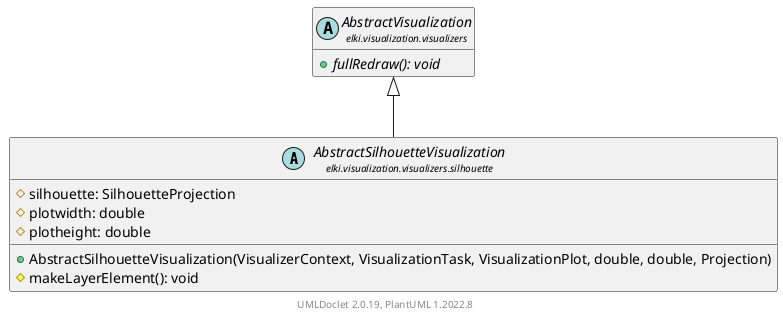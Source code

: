 @startuml
    remove .*\.(Instance|Par|Parameterizer|Factory)$
    set namespaceSeparator none
    hide empty fields
    hide empty methods

    abstract class "<size:14>AbstractSilhouetteVisualization\n<size:10>elki.visualization.visualizers.silhouette" as elki.visualization.visualizers.silhouette.AbstractSilhouetteVisualization [[AbstractSilhouetteVisualization.html]] {
        #silhouette: SilhouetteProjection
        #plotwidth: double
        #plotheight: double
        +AbstractSilhouetteVisualization(VisualizerContext, VisualizationTask, VisualizationPlot, double, double, Projection)
        #makeLayerElement(): void
    }

    abstract class "<size:14>AbstractVisualization\n<size:10>elki.visualization.visualizers" as elki.visualization.visualizers.AbstractVisualization [[../AbstractVisualization.html]] {
        {abstract} +fullRedraw(): void
    }

    elki.visualization.visualizers.AbstractVisualization <|-- elki.visualization.visualizers.silhouette.AbstractSilhouetteVisualization

    center footer UMLDoclet 2.0.19, PlantUML 1.2022.8
@enduml
